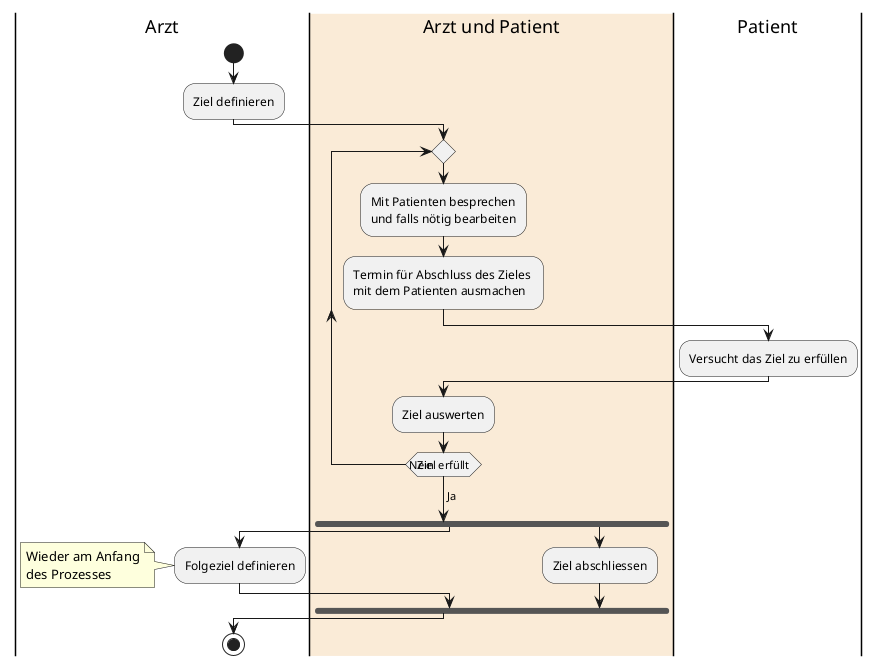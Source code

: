 @startuml

'swimlane Arzt

'swimlane Arzt und Patient
'swimlane Patient


|Arzt|
start
:Ziel definieren;
|#AntiqueWhite|Arzt und Patient|
repeat
    :Mit Patienten besprechen\nund falls nötig bearbeiten;
    :Termin für Abschluss des Zieles \nmit dem Patienten ausmachen;
    |Patient|
    :Versucht das Ziel zu erfüllen;
    |#AntiqueWhite|Arzt und Patient|
    :Ziel auswerten;

repeat while (Ziel erfüllt) -> Nein
    ->Ja;
    |Arzt|
    |#AntiqueWhite|Arzt und Patient|



fork
    |Arzt|
	:Folgeziel definieren;
	note left
      Wieder am Anfang
      des Prozesses
    end note
  fork again
    |#AntiqueWhite|Arzt und Patient|
	:Ziel abschliessen;
  end fork

|Arzt|
stop

@enduml
